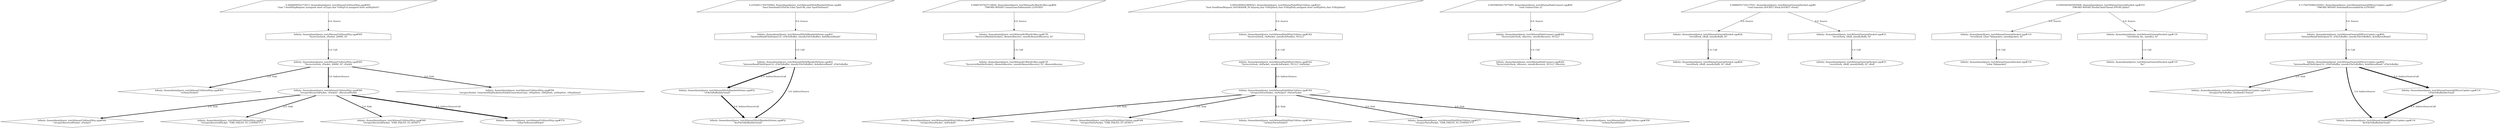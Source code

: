 digraph TaintDot {
	nodesep = 1.5
	ranksep = 1.5
	"Infinity: /home/daniel/joern_test/Athena/Utilities/Http.cpp#565 
\"fncrecv(sSock, cPacket, 20000, 0)\" cPacket"
	"Infinity: /home/daniel/joern_test/Athena/DDoS/BandwithDrain.cpp#52 
\"cFileToBuffer[dwTotal]\""
	"Infinity: /home/daniel/joern_test/Athena/IrcWar/IrcWar.cpp#155 
\"fncrecv(sWar[dwSocket], cRemoteReceive, sizeof(cRemoteReceive), 0)\"" -> "Infinity: /home/daniel/joern_test/Athena/IrcWar/IrcWar.cpp#155 
\"fncrecv(sWar[dwSocket], cRemoteReceive, sizeof(cRemoteReceive), 0)\" cRemoteReceive" [label = "1.0: Call", penwidth = 2.0]
	"Infinity: /home/daniel/joern_test/Athena/Hub/HttpUtilities.cpp#342 
\"fncrecv(sSock, cInPacket, sizeof(cInPacket), NULL)\"" [shape = house]
	"Infinity: /home/daniel/joern_test/Athena/Hub/HttpUtilities.cpp#344 
\"strcpy(cParsePacket, cInPacket)\" cParsePacket"
	"Infinity: /home/daniel/joern_test/Athena/Utilities/Http.cpp#565 
\"fncrecv(sSock, cPacket, 20000, 0)\" cPacket" -> "Infinity: /home/daniel/joern_test/Athena/Utilities/Http.cpp#563 
\"strlen(cPacket)\"" [label = "2.0: Sink", penwidth = 3.0]
	"Infinity: /home/daniel/joern_test/Athena/Hub/HttpUtilities.cpp#344 
\"strcpy(cParsePacket, cInPacket)\"" [shape = diamond]
	"Infinity: /home/daniel/joern_test/Athena/Utilities/Http.cpp#563 
\"strlen(cPacket)\"" [shape = diamond]
	"0.00558659217877095: /home/daniel/joern_test/Athena/Hub/Connect.cpp#40 
\"void ConnectToIrc ()\"" [shape = parallelogram]
	"Infinity: /home/daniel/joern_test/Athena/Hub/HttpUtilities.cpp#342 
\"fncrecv(sSock, cInPacket, sizeof(cInPacket), NULL)\" cInPacket"
	"Infinity: /home/daniel/joern_test/Athena/General/Socks4.cpp#24 
\"recv(lSock, cBuff, sizeof(cBuff), 0)\" cBuff"
	"Infinity: /home/daniel/joern_test/Athena/Hub/HttpUtilities.cpp#344 
\"strcpy(cParsePacket, cInPacket)\" cParsePacket" -> "Infinity: /home/daniel/joern_test/Athena/Hub/HttpUtilities.cpp#344 
\"strcpy(cParsePacket, cInPacket)\"" [label = "2.0: Sink", penwidth = 3.0]
	"0.00847457627118644: /home/daniel/joern_test/Athena/IrcWar/IrcWar.cpp#64 
\"DWORD WINAPI ConnectionsToRemoteIrc (LPVOID)\"" -> "Infinity: /home/daniel/joern_test/Athena/IrcWar/IrcWar.cpp#155 
\"fncrecv(sWar[dwSocket], cRemoteReceive, sizeof(cRemoteReceive), 0)\"" [label = "0.0: Source", penwidth = 1.0]
	"Infinity: /home/daniel/joern_test/Athena/DDoS/BandwithDrain.cpp#41 
\"InternetReadFile(hOpenUrl, cFileToBuffer, sizeof(cFileToBuffer), &dwBytesRead)\"" [shape = house]
	"0.05405405405405406: /home/daniel/joern_test/Athena/General/Socks4.cpp#103 
\"DWORD WINAPI fSocksClientThread (PVOID pInfo)\"" -> "Infinity: /home/daniel/joern_test/Athena/General/Socks4.cpp#110 
\"recv(lSock, (char *)(&packet), sizeof(packet), 0)\"" [label = "0.0: Source", penwidth = 1.0]
	"0.06896551724137931: /home/daniel/joern_test/Athena/General/Socks4.cpp#4 
\"void transmit (SOCKET lSock,SOCKET rSock)\"" -> "Infinity: /home/daniel/joern_test/Athena/General/Socks4.cpp#24 
\"recv(lSock, cBuff, sizeof(cBuff), 0)\"" [label = "0.0: Source", penwidth = 1.0]
	"Infinity: /home/daniel/joern_test/Athena/IrcWar/IrcWar.cpp#155 
\"fncrecv(sWar[dwSocket], cRemoteReceive, sizeof(cRemoteReceive), 0)\" cRemoteReceive"
	"Infinity: /home/daniel/joern_test/Athena/Utilities/Http.cpp#566 
\"strcpy(cReceivedPacket, cPacket)\" cReceivedPacket" -> "Infinity: /home/daniel/joern_test/Athena/Utilities/Http.cpp#566 
\"strcpy(cReceivedPacket, cPacket)\"" [label = "2.0: Sink", penwidth = 3.0]
	"Infinity: /home/daniel/joern_test/Athena/Utilities/Http.cpp#572 
\"strcpy(cReceivedPacket, \"ERR_FAILED_TO_CONNECT\")\"" [shape = diamond]
	"Infinity: /home/daniel/joern_test/Athena/Hub/HttpUtilities.cpp#342 
\"fncrecv(sSock, cInPacket, sizeof(cInPacket), NULL)\"" -> "Infinity: /home/daniel/joern_test/Athena/Hub/HttpUtilities.cpp#342 
\"fncrecv(sSock, cInPacket, sizeof(cInPacket), NULL)\" cInPacket" [label = "1.0: Call", penwidth = 2.0]
	"0.06896551724137931: /home/daniel/joern_test/Athena/General/Socks4.cpp#4 
\"void transmit (SOCKET lSock,SOCKET rSock)\"" [shape = parallelogram]
	"Infinity: /home/daniel/joern_test/Athena/Hub/Connect.cpp#262 
\"fncrecv(nIrcSock, cReceive, sizeof(cReceive), NULL)\"" -> "Infinity: /home/daniel/joern_test/Athena/Hub/Connect.cpp#262 
\"fncrecv(nIrcSock, cReceive, sizeof(cReceive), NULL)\" cReceive" [label = "1.0: Call", penwidth = 2.0]
	"0.2608695652173913: /home/daniel/joern_test/Athena/Utilities/Http.cpp#493 
\"char * SendHttpRequest (unsigned short usType,char *cHttpUrl,unsigned short usHttpPort)\"" -> "Infinity: /home/daniel/joern_test/Athena/Utilities/Http.cpp#565 
\"fncrecv(sSock, cPacket, 20000, 0)\"" [label = "0.0: Source", penwidth = 1.0]
	"Infinity: /home/daniel/joern_test/Athena/Utilities/Http.cpp#565 
\"fncrecv(sSock, cPacket, 20000, 0)\"" -> "Infinity: /home/daniel/joern_test/Athena/Utilities/Http.cpp#565 
\"fncrecv(sSock, cPacket, 20000, 0)\" cPacket" [label = "1.0: Call", penwidth = 2.0]
	"Infinity: /home/daniel/joern_test/Athena/Utilities/Http.cpp#558 
\"strcpy(cPacket, GenerateHttpPacket(usPacketGenerationType, cHttpHost, cHttpPath, usHttpPort, cHttpData))\"" [shape = diamond]
	"Infinity: /home/daniel/joern_test/Athena/General/Socks4.cpp#119 
\"recv(lSock, &c, sizeof(c), 0)\"" [shape = house]
	"Infinity: /home/daniel/joern_test/Athena/Hub/HttpUtilities.cpp#344 
\"strcpy(cParsePacket, cInPacket)\" cParsePacket" -> "Infinity: /home/daniel/joern_test/Athena/Hub/HttpUtilities.cpp#368 
\"strcpy(cParsePacket, \"ERR_FAILED_TO_SEND\")\"" [label = "2.0: Sink", penwidth = 3.0]
	"Infinity: /home/daniel/joern_test/Athena/DDoS/BandwithDrain.cpp#52 
\"cFileToBuffer[dwTotal]\"" -> "Infinity: /home/daniel/joern_test/Athena/DDoS/BandwithDrain.cpp#52 
\"&cFileToBuffer[dwTotal]\"" [label = "4.0: IndirectSourceCall", penwidth = 5.0]
	"Infinity: /home/daniel/joern_test/Athena/General/Socks4.cpp#33 
\"recv(rSock, cBuff, sizeof(cBuff), 0)\" cBuff"
	"0.06896551724137931: /home/daniel/joern_test/Athena/General/Socks4.cpp#4 
\"void transmit (SOCKET lSock,SOCKET rSock)\"" -> "Infinity: /home/daniel/joern_test/Athena/General/Socks4.cpp#33 
\"recv(rSock, cBuff, sizeof(cBuff), 0)\"" [label = "0.0: Source", penwidth = 1.0]
	"Infinity: /home/daniel/joern_test/Athena/General/DlExecUpdate.cpp#103 
\"strcpy(cFileToBuffer, GenRandLCText())\"" [shape = diamond]
	"Infinity: /home/daniel/joern_test/Athena/Hub/HttpUtilities.cpp#344 
\"strcpy(cParsePacket, cInPacket)\" cParsePacket" -> "Infinity: /home/daniel/joern_test/Athena/Hub/HttpUtilities.cpp#346 
\"strlen(cParsePacket)\"" [label = "2.0: Sink", penwidth = 3.0]
	"Infinity: /home/daniel/joern_test/Athena/Hub/HttpUtilities.cpp#346 
\"strlen(cParsePacket)\"" [shape = diamond]
	"0.05405405405405406: /home/daniel/joern_test/Athena/General/Socks4.cpp#103 
\"DWORD WINAPI fSocksClientThread (PVOID pInfo)\"" [shape = parallelogram]
	"Infinity: /home/daniel/joern_test/Athena/General/Socks4.cpp#110 
\"recv(lSock, (char *)(&packet), sizeof(packet), 0)\"" -> "Infinity: /home/daniel/joern_test/Athena/General/Socks4.cpp#110 
\"(char *)(&packet)\"" [label = "1.0: Call", penwidth = 2.0]
	"0.23529411764705882: /home/daniel/joern_test/Athena/DDoS/BandwithDrain.cpp#4 
\"bool DownloadUrlToFile (char *pszURL,char *pszFileName)\"" -> "Infinity: /home/daniel/joern_test/Athena/DDoS/BandwithDrain.cpp#41 
\"InternetReadFile(hOpenUrl, cFileToBuffer, sizeof(cFileToBuffer), &dwBytesRead)\"" [label = "0.0: Source", penwidth = 1.0]
	"Infinity: /home/daniel/joern_test/Athena/General/DlExecUpdate.cpp#92 
\"InternetReadFile(hOpenUrl, cFileToBuffer, sizeof(cFileToBuffer), &dwBytesRead)\" cFileToBuffer"
	"Infinity: /home/daniel/joern_test/Athena/DDoS/BandwithDrain.cpp#41 
\"InternetReadFile(hOpenUrl, cFileToBuffer, sizeof(cFileToBuffer), &dwBytesRead)\" cFileToBuffer" -> "Infinity: /home/daniel/joern_test/Athena/DDoS/BandwithDrain.cpp#52 
\"cFileToBuffer[dwTotal]\"" [label = "4.0: IndirectSourceCall", penwidth = 5.0]
	"Infinity: /home/daniel/joern_test/Athena/General/Socks4.cpp#110 
\"(char *)(&packet)\""
	"Infinity: /home/daniel/joern_test/Athena/Utilities/Http.cpp#566 
\"strcpy(cReceivedPacket, cPacket)\" cReceivedPacket" -> "Infinity: /home/daniel/joern_test/Athena/Utilities/Http.cpp#569 
\"strcpy(cReceivedPacket, \"ERR_FAILED_TO_SEND\")\"" [label = "2.0: Sink", penwidth = 3.0]
	"Infinity: /home/daniel/joern_test/Athena/Hub/HttpUtilities.cpp#344 
\"strcpy(cParsePacket, cInPacket)\" cParsePacket" -> "Infinity: /home/daniel/joern_test/Athena/Hub/HttpUtilities.cpp#377 
\"strcpy(cParsePacket, \"ERR_FAILED_TO_CONNECT\")\"" [label = "2.0: Sink", penwidth = 3.0]
	"0.00558659217877095: /home/daniel/joern_test/Athena/Hub/Connect.cpp#40 
\"void ConnectToIrc ()\"" -> "Infinity: /home/daniel/joern_test/Athena/Hub/Connect.cpp#262 
\"fncrecv(nIrcSock, cReceive, sizeof(cReceive), NULL)\"" [label = "0.0: Source", penwidth = 1.0]
	"Infinity: /home/daniel/joern_test/Athena/General/Socks4.cpp#119 
\"recv(lSock, &c, sizeof(c), 0)\"" -> "Infinity: /home/daniel/joern_test/Athena/General/Socks4.cpp#119 
\"&c\"" [label = "1.0: Call", penwidth = 2.0]
	"Infinity: /home/daniel/joern_test/Athena/General/DlExecUpdate.cpp#92 
\"InternetReadFile(hOpenUrl, cFileToBuffer, sizeof(cFileToBuffer), &dwBytesRead)\"" [shape = house]
	"0.09523809523809523: /home/daniel/joern_test/Athena/Hub/HttpUtilities.cpp#221 
\"bool SendPanelRequest (SOCKADDR_IN httpreq,char *cHttpHost,char *cHttpPath,unsigned short usHttpPort,char *cHttpData)\"" [shape = parallelogram]
	"Infinity: /home/daniel/joern_test/Athena/Utilities/Http.cpp#566 
\"strcpy(cReceivedPacket, cPacket)\"" [shape = diamond]
	"0.00847457627118644: /home/daniel/joern_test/Athena/IrcWar/IrcWar.cpp#64 
\"DWORD WINAPI ConnectionsToRemoteIrc (LPVOID)\"" [shape = parallelogram]
	"Infinity: /home/daniel/joern_test/Athena/Hub/HttpUtilities.cpp#344 
\"strcpy(cParsePacket, cInPacket)\" cParsePacket" -> "Infinity: /home/daniel/joern_test/Athena/Hub/HttpUtilities.cpp#358 
\"strlen(cParsePacket)\"" [label = "2.0: Sink", penwidth = 3.0]
	"Infinity: /home/daniel/joern_test/Athena/General/DlExecUpdate.cpp#92 
\"InternetReadFile(hOpenUrl, cFileToBuffer, sizeof(cFileToBuffer), &dwBytesRead)\"" -> "Infinity: /home/daniel/joern_test/Athena/General/DlExecUpdate.cpp#92 
\"InternetReadFile(hOpenUrl, cFileToBuffer, sizeof(cFileToBuffer), &dwBytesRead)\" cFileToBuffer" [label = "1.0: Call", penwidth = 2.0]
	"Infinity: /home/daniel/joern_test/Athena/General/DlExecUpdate.cpp#116 
\"&cFileToBuffer[dwTotal]\""
	"Infinity: /home/daniel/joern_test/Athena/General/Socks4.cpp#24 
\"recv(lSock, cBuff, sizeof(cBuff), 0)\"" -> "Infinity: /home/daniel/joern_test/Athena/General/Socks4.cpp#24 
\"recv(lSock, cBuff, sizeof(cBuff), 0)\" cBuff" [label = "1.0: Call", penwidth = 2.0]
	"Infinity: /home/daniel/joern_test/Athena/Hub/Connect.cpp#262 
\"fncrecv(nIrcSock, cReceive, sizeof(cReceive), NULL)\"" [shape = house]
	"0.2608695652173913: /home/daniel/joern_test/Athena/Utilities/Http.cpp#493 
\"char * SendHttpRequest (unsigned short usType,char *cHttpUrl,unsigned short usHttpPort)\"" [shape = parallelogram]
	"Infinity: /home/daniel/joern_test/Athena/General/Socks4.cpp#110 
\"recv(lSock, (char *)(&packet), sizeof(packet), 0)\"" [shape = house]
	"Infinity: /home/daniel/joern_test/Athena/Hub/HttpUtilities.cpp#377 
\"strcpy(cParsePacket, \"ERR_FAILED_TO_CONNECT\")\"" [shape = diamond]
	"Infinity: /home/daniel/joern_test/Athena/Utilities/Http.cpp#565 
\"fncrecv(sSock, cPacket, 20000, 0)\" cPacket" -> "Infinity: /home/daniel/joern_test/Athena/Utilities/Http.cpp#566 
\"strcpy(cReceivedPacket, cPacket)\" cReceivedPacket" [label = "3.0: IndirectSource", penwidth = 4.0]
	"Infinity: /home/daniel/joern_test/Athena/General/Socks4.cpp#119 
\"&c\""
	"Infinity: /home/daniel/joern_test/Athena/DDoS/BandwithDrain.cpp#52 
\"&cFileToBuffer[dwTotal]\""
	"Infinity: /home/daniel/joern_test/Athena/General/DlExecUpdate.cpp#116 
\"cFileToBuffer[dwTotal]\""
	"Infinity: /home/daniel/joern_test/Athena/Utilities/Http.cpp#565 
\"fncrecv(sSock, cPacket, 20000, 0)\"" [shape = house]
	"Infinity: /home/daniel/joern_test/Athena/Utilities/Http.cpp#566 
\"strcpy(cReceivedPacket, cPacket)\" cReceivedPacket" -> "Infinity: /home/daniel/joern_test/Athena/Utilities/Http.cpp#574 
\"(char*)cReceivedPacket\"" [label = "4.0: IndirectSourceCall", penwidth = 5.0]
	"Infinity: /home/daniel/joern_test/Athena/Hub/HttpUtilities.cpp#368 
\"strcpy(cParsePacket, \"ERR_FAILED_TO_SEND\")\"" [shape = diamond]
	"Infinity: /home/daniel/joern_test/Athena/Utilities/Http.cpp#566 
\"strcpy(cReceivedPacket, cPacket)\" cReceivedPacket"
	"Infinity: /home/daniel/joern_test/Athena/Utilities/Http.cpp#565 
\"fncrecv(sSock, cPacket, 20000, 0)\" cPacket" -> "Infinity: /home/daniel/joern_test/Athena/Utilities/Http.cpp#558 
\"strcpy(cPacket, GenerateHttpPacket(usPacketGenerationType, cHttpHost, cHttpPath, usHttpPort, cHttpData))\"" [label = "2.0: Sink", penwidth = 3.0]
	"Infinity: /home/daniel/joern_test/Athena/General/Socks4.cpp#33 
\"recv(rSock, cBuff, sizeof(cBuff), 0)\"" [shape = house]
	"Infinity: /home/daniel/joern_test/Athena/DDoS/BandwithDrain.cpp#41 
\"InternetReadFile(hOpenUrl, cFileToBuffer, sizeof(cFileToBuffer), &dwBytesRead)\" cFileToBuffer" -> "Infinity: /home/daniel/joern_test/Athena/DDoS/BandwithDrain.cpp#52 
\"&cFileToBuffer[dwTotal]\"" [label = "3.0: IndirectSource", penwidth = 4.0]
	"Infinity: /home/daniel/joern_test/Athena/Utilities/Http.cpp#569 
\"strcpy(cReceivedPacket, \"ERR_FAILED_TO_SEND\")\"" [shape = diamond]
	"Infinity: /home/daniel/joern_test/Athena/Utilities/Http.cpp#566 
\"strcpy(cReceivedPacket, cPacket)\" cReceivedPacket" -> "Infinity: /home/daniel/joern_test/Athena/Utilities/Http.cpp#572 
\"strcpy(cReceivedPacket, \"ERR_FAILED_TO_CONNECT\")\"" [label = "2.0: Sink", penwidth = 3.0]
	"Infinity: /home/daniel/joern_test/Athena/General/Socks4.cpp#33 
\"recv(rSock, cBuff, sizeof(cBuff), 0)\"" -> "Infinity: /home/daniel/joern_test/Athena/General/Socks4.cpp#33 
\"recv(rSock, cBuff, sizeof(cBuff), 0)\" cBuff" [label = "1.0: Call", penwidth = 2.0]
	"0.05405405405405406: /home/daniel/joern_test/Athena/General/Socks4.cpp#103 
\"DWORD WINAPI fSocksClientThread (PVOID pInfo)\"" -> "Infinity: /home/daniel/joern_test/Athena/General/Socks4.cpp#119 
\"recv(lSock, &c, sizeof(c), 0)\"" [label = "0.0: Source", penwidth = 1.0]
	"Infinity: /home/daniel/joern_test/Athena/General/DlExecUpdate.cpp#92 
\"InternetReadFile(hOpenUrl, cFileToBuffer, sizeof(cFileToBuffer), &dwBytesRead)\" cFileToBuffer" -> "Infinity: /home/daniel/joern_test/Athena/General/DlExecUpdate.cpp#103 
\"strcpy(cFileToBuffer, GenRandLCText())\"" [label = "2.0: Sink", penwidth = 3.0]
	"Infinity: /home/daniel/joern_test/Athena/Hub/HttpUtilities.cpp#342 
\"fncrecv(sSock, cInPacket, sizeof(cInPacket), NULL)\" cInPacket" -> "Infinity: /home/daniel/joern_test/Athena/Hub/HttpUtilities.cpp#344 
\"strcpy(cParsePacket, cInPacket)\" cParsePacket" [label = "3.0: IndirectSource", penwidth = 4.0]
	"0.11764705882352941: /home/daniel/joern_test/Athena/General/DlExecUpdate.cpp#3 
\"DWORD WINAPI DownloadExecutableFile (LPVOID)\"" [shape = parallelogram]
	"0.09523809523809523: /home/daniel/joern_test/Athena/Hub/HttpUtilities.cpp#221 
\"bool SendPanelRequest (SOCKADDR_IN httpreq,char *cHttpHost,char *cHttpPath,unsigned short usHttpPort,char *cHttpData)\"" -> "Infinity: /home/daniel/joern_test/Athena/Hub/HttpUtilities.cpp#342 
\"fncrecv(sSock, cInPacket, sizeof(cInPacket), NULL)\"" [label = "0.0: Source", penwidth = 1.0]
	"Infinity: /home/daniel/joern_test/Athena/General/Socks4.cpp#24 
\"recv(lSock, cBuff, sizeof(cBuff), 0)\"" [shape = house]
	"0.23529411764705882: /home/daniel/joern_test/Athena/DDoS/BandwithDrain.cpp#4 
\"bool DownloadUrlToFile (char *pszURL,char *pszFileName)\"" [shape = parallelogram]
	"Infinity: /home/daniel/joern_test/Athena/Hub/Connect.cpp#262 
\"fncrecv(nIrcSock, cReceive, sizeof(cReceive), NULL)\" cReceive"
	"Infinity: /home/daniel/joern_test/Athena/General/DlExecUpdate.cpp#92 
\"InternetReadFile(hOpenUrl, cFileToBuffer, sizeof(cFileToBuffer), &dwBytesRead)\" cFileToBuffer" -> "Infinity: /home/daniel/joern_test/Athena/General/DlExecUpdate.cpp#116 
\"cFileToBuffer[dwTotal]\"" [label = "4.0: IndirectSourceCall", penwidth = 5.0]
	"Infinity: /home/daniel/joern_test/Athena/DDoS/BandwithDrain.cpp#41 
\"InternetReadFile(hOpenUrl, cFileToBuffer, sizeof(cFileToBuffer), &dwBytesRead)\"" -> "Infinity: /home/daniel/joern_test/Athena/DDoS/BandwithDrain.cpp#41 
\"InternetReadFile(hOpenUrl, cFileToBuffer, sizeof(cFileToBuffer), &dwBytesRead)\" cFileToBuffer" [label = "1.0: Call", penwidth = 2.0]
	"Infinity: /home/daniel/joern_test/Athena/IrcWar/IrcWar.cpp#155 
\"fncrecv(sWar[dwSocket], cRemoteReceive, sizeof(cRemoteReceive), 0)\"" [shape = house]
	"Infinity: /home/daniel/joern_test/Athena/General/DlExecUpdate.cpp#116 
\"cFileToBuffer[dwTotal]\"" -> "Infinity: /home/daniel/joern_test/Athena/General/DlExecUpdate.cpp#116 
\"&cFileToBuffer[dwTotal]\"" [label = "4.0: IndirectSourceCall", penwidth = 5.0]
	"0.11764705882352941: /home/daniel/joern_test/Athena/General/DlExecUpdate.cpp#3 
\"DWORD WINAPI DownloadExecutableFile (LPVOID)\"" -> "Infinity: /home/daniel/joern_test/Athena/General/DlExecUpdate.cpp#92 
\"InternetReadFile(hOpenUrl, cFileToBuffer, sizeof(cFileToBuffer), &dwBytesRead)\"" [label = "0.0: Source", penwidth = 1.0]
	"Infinity: /home/daniel/joern_test/Athena/General/DlExecUpdate.cpp#92 
\"InternetReadFile(hOpenUrl, cFileToBuffer, sizeof(cFileToBuffer), &dwBytesRead)\" cFileToBuffer" -> "Infinity: /home/daniel/joern_test/Athena/General/DlExecUpdate.cpp#116 
\"&cFileToBuffer[dwTotal]\"" [label = "3.0: IndirectSource", penwidth = 4.0]
	"Infinity: /home/daniel/joern_test/Athena/DDoS/BandwithDrain.cpp#41 
\"InternetReadFile(hOpenUrl, cFileToBuffer, sizeof(cFileToBuffer), &dwBytesRead)\" cFileToBuffer"
	"Infinity: /home/daniel/joern_test/Athena/Utilities/Http.cpp#574 
\"(char*)cReceivedPacket\""
	"Infinity: /home/daniel/joern_test/Athena/Hub/HttpUtilities.cpp#358 
\"strlen(cParsePacket)\"" [shape = diamond]
}